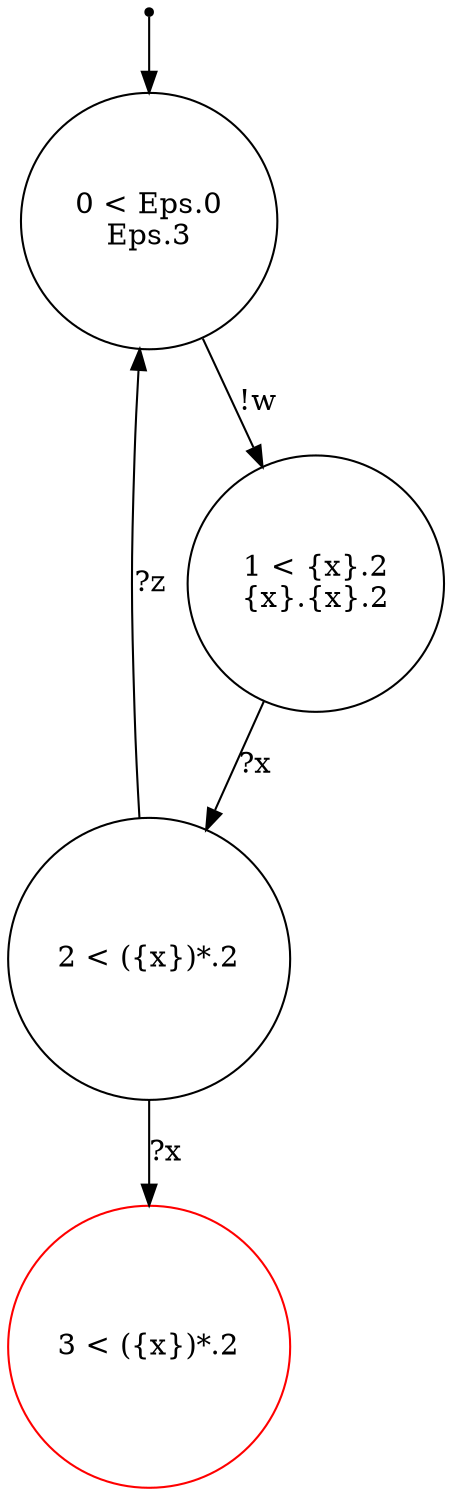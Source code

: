 digraph {
 node [shape=point] ENTRY
 node [shape=circle]
3 [label="3 < ({x})*.2
" color="red"]
2 [label="2 < ({x})*.2
"]
1 [label="1 < {x}.2
{x}.{x}.2
"]
0 [label="0 < Eps.0
Eps.3
"]
ENTRY -> 0
2 -> 3 [label="?x"]
2 -> 0 [label="?z"]
1 -> 2 [label="?x"]
0 -> 1 [label="!w"]

}